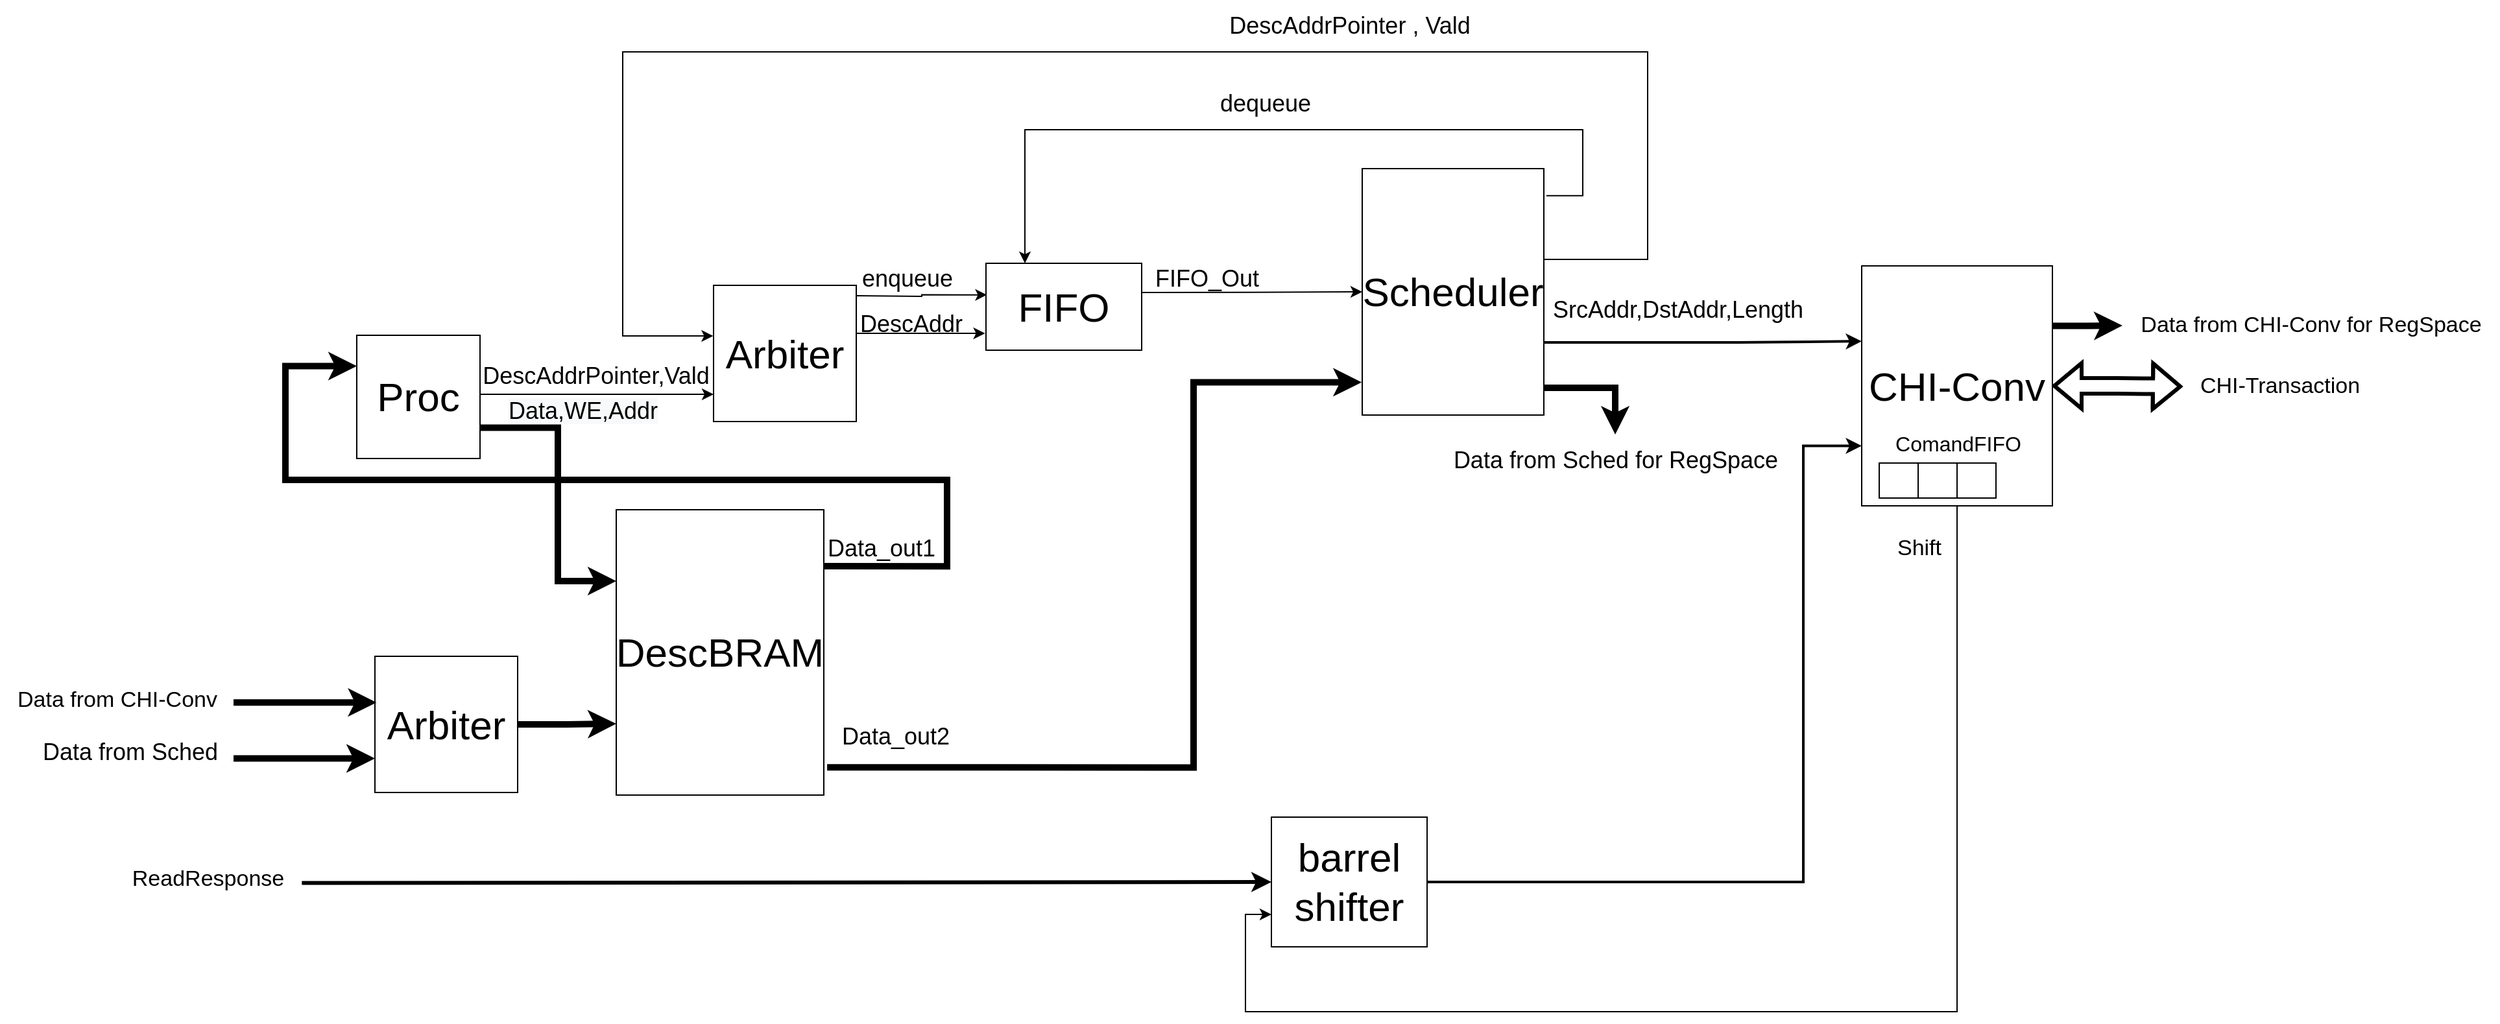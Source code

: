 <mxfile version="20.3.0" type="device"><diagram id="ry3wOKPXWizeex2nkKH3" name="Σελίδα-1"><mxGraphModel dx="2557" dy="2041" grid="1" gridSize="10" guides="1" tooltips="1" connect="1" arrows="1" fold="1" page="1" pageScale="1" pageWidth="827" pageHeight="1169" math="0" shadow="0"><root><mxCell id="0"/><mxCell id="1" parent="0"/><mxCell id="w4vCa72nUayKM2oI4r0T-25" style="edgeStyle=orthogonalEdgeStyle;rounded=0;orthogonalLoop=1;jettySize=auto;html=1;exitX=1;exitY=0.335;exitDx=0;exitDy=0;exitPerimeter=0;fontSize=18;" parent="1" source="w4vCa72nUayKM2oI4r0T-1" target="w4vCa72nUayKM2oI4r0T-2" edge="1"><mxGeometry relative="1" as="geometry"><Array as="points"/><mxPoint x="580" y="160" as="targetPoint"/></mxGeometry></mxCell><mxCell id="w4vCa72nUayKM2oI4r0T-1" value="FIFO" style="rounded=0;whiteSpace=wrap;html=1;fontSize=18;" parent="1" vertex="1"><mxGeometry x="320" y="143" width="120" height="67" as="geometry"/></mxCell><mxCell id="w4vCa72nUayKM2oI4r0T-13" style="edgeStyle=orthogonalEdgeStyle;rounded=0;orthogonalLoop=1;jettySize=auto;html=1;exitX=1;exitY=0.5;exitDx=0;exitDy=0;entryX=-0.003;entryY=0.367;entryDx=0;entryDy=0;entryPerimeter=0;fontSize=18;" parent="1" source="w4vCa72nUayKM2oI4r0T-2" target="w4vCa72nUayKM2oI4r0T-4" edge="1"><mxGeometry relative="1" as="geometry"><Array as="points"><mxPoint x="750" y="140"/><mxPoint x="830" y="140"/><mxPoint x="830" y="-20"/><mxPoint x="40" y="-20"/><mxPoint x="40" y="199"/><mxPoint x="110" y="199"/></Array></mxGeometry></mxCell><mxCell id="w4vCa72nUayKM2oI4r0T-27" style="edgeStyle=orthogonalEdgeStyle;rounded=0;orthogonalLoop=1;jettySize=auto;html=1;exitX=1.014;exitY=0.11;exitDx=0;exitDy=0;entryX=0.25;entryY=0;entryDx=0;entryDy=0;exitPerimeter=0;fontSize=18;" parent="1" source="w4vCa72nUayKM2oI4r0T-2" target="w4vCa72nUayKM2oI4r0T-1" edge="1"><mxGeometry relative="1" as="geometry"><mxPoint x="610" y="181.0" as="sourcePoint"/><mxPoint x="440" y="181" as="targetPoint"/><Array as="points"><mxPoint x="780" y="91"/><mxPoint x="780" y="40"/><mxPoint x="350" y="40"/></Array></mxGeometry></mxCell><mxCell id="w4vCa72nUayKM2oI4r0T-43" style="edgeStyle=orthogonalEdgeStyle;rounded=0;orthogonalLoop=1;jettySize=auto;html=1;exitX=1;exitY=0.75;exitDx=0;exitDy=0;fontSize=18;entryX=0;entryY=0.314;entryDx=0;entryDy=0;entryPerimeter=0;strokeWidth=2;" parent="1" target="Jt4FC6XR3V2Ozk7LUW1B-16" edge="1"><mxGeometry relative="1" as="geometry"><mxPoint x="890.0" y="204.176" as="targetPoint"/><mxPoint x="750.0" y="204" as="sourcePoint"/><Array as="points"><mxPoint x="900" y="204"/><mxPoint x="995" y="203"/></Array></mxGeometry></mxCell><mxCell id="w4vCa72nUayKM2oI4r0T-2" value="Scheduler" style="rounded=0;whiteSpace=wrap;html=1;fontSize=31;" parent="1" vertex="1"><mxGeometry x="610" y="70" width="140" height="190" as="geometry"/></mxCell><mxCell id="w4vCa72nUayKM2oI4r0T-5" style="edgeStyle=orthogonalEdgeStyle;rounded=0;orthogonalLoop=1;jettySize=auto;html=1;exitX=1;exitY=0.5;exitDx=0;exitDy=0;entryX=0.006;entryY=0.363;entryDx=0;entryDy=0;entryPerimeter=0;fontSize=18;" parent="1" target="w4vCa72nUayKM2oI4r0T-1" edge="1"><mxGeometry relative="1" as="geometry"><mxPoint x="220" y="168" as="sourcePoint"/></mxGeometry></mxCell><mxCell id="w4vCa72nUayKM2oI4r0T-7" style="edgeStyle=orthogonalEdgeStyle;rounded=0;orthogonalLoop=1;jettySize=auto;html=1;exitX=0.998;exitY=0.378;exitDx=0;exitDy=0;entryX=-0.006;entryY=0.811;entryDx=0;entryDy=0;entryPerimeter=0;exitPerimeter=0;fontSize=18;" parent="1" source="w4vCa72nUayKM2oI4r0T-4" target="w4vCa72nUayKM2oI4r0T-1" edge="1"><mxGeometry relative="1" as="geometry"><mxPoint x="220" y="196" as="sourcePoint"/><mxPoint x="320.0" y="183.5" as="targetPoint"/><Array as="points"><mxPoint x="220" y="197"/><mxPoint x="319" y="197"/></Array></mxGeometry></mxCell><mxCell id="w4vCa72nUayKM2oI4r0T-32" style="edgeStyle=orthogonalEdgeStyle;rounded=0;orthogonalLoop=1;jettySize=auto;html=1;entryX=0;entryY=0.75;entryDx=0;entryDy=0;strokeWidth=5;fontSize=18;" parent="1" source="w4vCa72nUayKM2oI4r0T-35" target="Jt4FC6XR3V2Ozk7LUW1B-6" edge="1"><mxGeometry relative="1" as="geometry"><mxPoint x="751" y="220" as="sourcePoint"/><Array as="points"><mxPoint x="-280" y="525"/></Array></mxGeometry></mxCell><mxCell id="w4vCa72nUayKM2oI4r0T-4" value="Arbiter" style="rounded=0;whiteSpace=wrap;html=1;fontSize=18;" parent="1" vertex="1"><mxGeometry x="110" y="160" width="110" height="105" as="geometry"/></mxCell><mxCell id="w4vCa72nUayKM2oI4r0T-6" value="DescAddr" style="text;html=1;align=center;verticalAlign=middle;resizable=0;points=[];autosize=1;strokeColor=none;fillColor=none;fontSize=18;" parent="1" vertex="1"><mxGeometry x="212" y="170" width="100" height="40" as="geometry"/></mxCell><mxCell id="w4vCa72nUayKM2oI4r0T-8" value="enqueue" style="text;html=1;align=center;verticalAlign=middle;resizable=0;points=[];autosize=1;strokeColor=none;fillColor=none;fontSize=18;" parent="1" vertex="1"><mxGeometry x="214" y="135" width="90" height="40" as="geometry"/></mxCell><mxCell id="w4vCa72nUayKM2oI4r0T-12" style="edgeStyle=orthogonalEdgeStyle;rounded=0;orthogonalLoop=1;jettySize=auto;html=1;exitX=1;exitY=0.5;exitDx=0;exitDy=0;startArrow=none;fontSize=18;" parent="1" source="w4vCa72nUayKM2oI4r0T-11" edge="1"><mxGeometry relative="1" as="geometry"><mxPoint x="110" y="244" as="targetPoint"/><Array as="points"><mxPoint x="-70" y="244"/></Array><mxPoint x="-33" y="229" as="sourcePoint"/></mxGeometry></mxCell><mxCell id="w4vCa72nUayKM2oI4r0T-37" style="edgeStyle=orthogonalEdgeStyle;rounded=0;orthogonalLoop=1;jettySize=auto;html=1;strokeWidth=5;exitX=1;exitY=0.75;exitDx=0;exitDy=0;fontSize=18;entryX=0;entryY=0.25;entryDx=0;entryDy=0;" parent="1" source="w4vCa72nUayKM2oI4r0T-11" target="w4vCa72nUayKM2oI4r0T-31" edge="1"><mxGeometry relative="1" as="geometry"><mxPoint x="-40" y="280" as="sourcePoint"/><mxPoint x="230" y="376.25" as="targetPoint"/><Array as="points"><mxPoint x="-10" y="270"/><mxPoint x="-10" y="388"/></Array></mxGeometry></mxCell><mxCell id="w4vCa72nUayKM2oI4r0T-11" value="Proc" style="whiteSpace=wrap;html=1;aspect=fixed;fontSize=18;" parent="1" vertex="1"><mxGeometry x="-165" y="198.5" width="95" height="95" as="geometry"/></mxCell><mxCell id="w4vCa72nUayKM2oI4r0T-15" value="DescAddrPointer , Vald" style="text;html=1;align=center;verticalAlign=middle;resizable=0;points=[];autosize=1;strokeColor=none;fillColor=none;fontSize=18;" parent="1" vertex="1"><mxGeometry x="495" y="-60" width="210" height="40" as="geometry"/></mxCell><mxCell id="w4vCa72nUayKM2oI4r0T-26" value="FIFO_Out" style="text;html=1;align=center;verticalAlign=middle;resizable=0;points=[];autosize=1;strokeColor=none;fillColor=none;fontSize=18;" parent="1" vertex="1"><mxGeometry x="440" y="135" width="100" height="40" as="geometry"/></mxCell><mxCell id="w4vCa72nUayKM2oI4r0T-28" value="dequeue" style="text;html=1;align=center;verticalAlign=middle;resizable=0;points=[];autosize=1;strokeColor=none;fillColor=none;fontSize=18;" parent="1" vertex="1"><mxGeometry x="490" width="90" height="40" as="geometry"/></mxCell><mxCell id="w4vCa72nUayKM2oI4r0T-38" style="edgeStyle=orthogonalEdgeStyle;rounded=0;orthogonalLoop=1;jettySize=auto;html=1;exitX=1.016;exitY=0.903;exitDx=0;exitDy=0;strokeWidth=5;fontSize=18;entryX=-0.003;entryY=0.867;entryDx=0;entryDy=0;entryPerimeter=0;exitPerimeter=0;" parent="1" source="w4vCa72nUayKM2oI4r0T-31" target="w4vCa72nUayKM2oI4r0T-2" edge="1"><mxGeometry relative="1" as="geometry"><Array as="points"><mxPoint x="480" y="532"/><mxPoint x="480" y="235"/></Array></mxGeometry></mxCell><mxCell id="w4vCa72nUayKM2oI4r0T-39" style="edgeStyle=orthogonalEdgeStyle;rounded=0;orthogonalLoop=1;jettySize=auto;html=1;entryX=0;entryY=0.25;entryDx=0;entryDy=0;strokeWidth=5;fontSize=18;exitX=1;exitY=0.198;exitDx=0;exitDy=0;exitPerimeter=0;" parent="1" source="w4vCa72nUayKM2oI4r0T-31" target="w4vCa72nUayKM2oI4r0T-11" edge="1"><mxGeometry relative="1" as="geometry"><Array as="points"><mxPoint x="290" y="377"/><mxPoint x="290" y="310"/><mxPoint x="-220" y="310"/><mxPoint x="-220" y="222"/></Array></mxGeometry></mxCell><mxCell id="w4vCa72nUayKM2oI4r0T-31" value="&lt;font style=&quot;font-size: 31px;&quot;&gt;DescBRAM&lt;/font&gt;" style="rounded=0;whiteSpace=wrap;html=1;fontSize=31;" parent="1" vertex="1"><mxGeometry x="35" y="333" width="160" height="220" as="geometry"/></mxCell><mxCell id="w4vCa72nUayKM2oI4r0T-35" value="Data from Sched" style="text;html=1;align=center;verticalAlign=middle;resizable=0;points=[];autosize=1;strokeColor=none;fillColor=none;fontSize=18;" parent="1" vertex="1"><mxGeometry x="-420" y="500" width="160" height="40" as="geometry"/></mxCell><mxCell id="w4vCa72nUayKM2oI4r0T-40" value="Data_out1" style="text;html=1;align=center;verticalAlign=middle;resizable=0;points=[];autosize=1;strokeColor=none;fillColor=none;fontSize=18;" parent="1" vertex="1"><mxGeometry x="184" y="343" width="110" height="40" as="geometry"/></mxCell><mxCell id="w4vCa72nUayKM2oI4r0T-41" value="Data_out2" style="text;html=1;align=center;verticalAlign=middle;resizable=0;points=[];autosize=1;strokeColor=none;fillColor=none;fontSize=18;" parent="1" vertex="1"><mxGeometry x="195" y="488" width="110" height="40" as="geometry"/></mxCell><mxCell id="w4vCa72nUayKM2oI4r0T-42" value="&lt;span style=&quot;color: rgb(0, 0, 0); font-family: Helvetica; font-size: 18px; font-style: normal; font-variant-ligatures: normal; font-variant-caps: normal; font-weight: 400; letter-spacing: normal; orphans: 2; text-align: center; text-indent: 0px; text-transform: none; widows: 2; word-spacing: 0px; -webkit-text-stroke-width: 0px; background-color: rgb(248, 249, 250); text-decoration-thickness: initial; text-decoration-style: initial; text-decoration-color: initial; float: none; display: inline !important;&quot;&gt;Data,WE,Addr&lt;/span&gt;" style="text;whiteSpace=wrap;html=1;fontSize=18;" parent="1" vertex="1"><mxGeometry x="-50" y="240" width="110" height="40" as="geometry"/></mxCell><mxCell id="w4vCa72nUayKM2oI4r0T-44" value="SrcAddr,DstAddr,Length" style="text;html=1;align=center;verticalAlign=middle;resizable=0;points=[];autosize=1;strokeColor=none;fillColor=none;fontSize=18;" parent="1" vertex="1"><mxGeometry x="743" y="159" width="220" height="40" as="geometry"/></mxCell><mxCell id="Jt4FC6XR3V2Ozk7LUW1B-2" value="DescAddrPointer,Vald" style="text;html=1;align=center;verticalAlign=middle;resizable=0;points=[];autosize=1;strokeColor=none;fillColor=none;fontSize=18;" parent="1" vertex="1"><mxGeometry x="-81" y="210" width="200" height="40" as="geometry"/></mxCell><mxCell id="Jt4FC6XR3V2Ozk7LUW1B-9" style="edgeStyle=orthogonalEdgeStyle;rounded=0;orthogonalLoop=1;jettySize=auto;html=1;exitX=1;exitY=0.5;exitDx=0;exitDy=0;entryX=0;entryY=0.75;entryDx=0;entryDy=0;fontSize=18;strokeWidth=5;" parent="1" source="Jt4FC6XR3V2Ozk7LUW1B-6" target="w4vCa72nUayKM2oI4r0T-31" edge="1"><mxGeometry relative="1" as="geometry"/></mxCell><mxCell id="Jt4FC6XR3V2Ozk7LUW1B-6" value="Arbiter" style="rounded=0;whiteSpace=wrap;html=1;fontSize=31;" parent="1" vertex="1"><mxGeometry x="-151" y="446" width="110" height="105" as="geometry"/></mxCell><mxCell id="Jt4FC6XR3V2Ozk7LUW1B-10" value="Proc" style="whiteSpace=wrap;html=1;aspect=fixed;fontSize=18;" parent="1" vertex="1"><mxGeometry x="-165" y="198.5" width="95" height="95" as="geometry"/></mxCell><mxCell id="Jt4FC6XR3V2Ozk7LUW1B-11" value="Arbiter" style="rounded=0;whiteSpace=wrap;html=1;fontSize=18;" parent="1" vertex="1"><mxGeometry x="110" y="160" width="110" height="105" as="geometry"/></mxCell><mxCell id="Jt4FC6XR3V2Ozk7LUW1B-12" value="FIFO" style="rounded=0;whiteSpace=wrap;html=1;fontSize=18;" parent="1" vertex="1"><mxGeometry x="320" y="143" width="120" height="67" as="geometry"/></mxCell><mxCell id="Jt4FC6XR3V2Ozk7LUW1B-13" value="Proc" style="whiteSpace=wrap;html=1;aspect=fixed;fontSize=31;" parent="1" vertex="1"><mxGeometry x="-165" y="198.5" width="95" height="95" as="geometry"/></mxCell><mxCell id="Jt4FC6XR3V2Ozk7LUW1B-14" value="Arbiter" style="rounded=0;whiteSpace=wrap;html=1;fontSize=31;" parent="1" vertex="1"><mxGeometry x="110" y="160" width="110" height="105" as="geometry"/></mxCell><mxCell id="Jt4FC6XR3V2Ozk7LUW1B-15" value="FIFO" style="rounded=0;whiteSpace=wrap;html=1;fontSize=31;" parent="1" vertex="1"><mxGeometry x="320" y="143" width="120" height="67" as="geometry"/></mxCell><mxCell id="Jt4FC6XR3V2Ozk7LUW1B-18" style="edgeStyle=orthogonalEdgeStyle;rounded=0;orthogonalLoop=1;jettySize=auto;html=1;fontSize=31;strokeWidth=5;entryX=0.011;entryY=0.339;entryDx=0;entryDy=0;entryPerimeter=0;" parent="1" source="Jt4FC6XR3V2Ozk7LUW1B-24" target="Jt4FC6XR3V2Ozk7LUW1B-6" edge="1"><mxGeometry relative="1" as="geometry"><mxPoint x="400" y="750" as="targetPoint"/><Array as="points"><mxPoint x="-270" y="482"/><mxPoint x="-270" y="482"/></Array></mxGeometry></mxCell><mxCell id="Jt4FC6XR3V2Ozk7LUW1B-28" style="edgeStyle=orthogonalEdgeStyle;rounded=0;orthogonalLoop=1;jettySize=auto;html=1;exitX=1;exitY=0.25;exitDx=0;exitDy=0;fontSize=17;strokeWidth=5;" parent="1" source="Jt4FC6XR3V2Ozk7LUW1B-16" target="Jt4FC6XR3V2Ozk7LUW1B-26" edge="1"><mxGeometry relative="1" as="geometry"/></mxCell><mxCell id="Jt4FC6XR3V2Ozk7LUW1B-29" style="edgeStyle=orthogonalEdgeStyle;rounded=0;orthogonalLoop=1;jettySize=auto;html=1;exitX=1;exitY=0.5;exitDx=0;exitDy=0;fontSize=13;strokeWidth=3;shape=flexArrow;startArrow=block;" parent="1" source="Jt4FC6XR3V2Ozk7LUW1B-16" target="Jt4FC6XR3V2Ozk7LUW1B-30" edge="1"><mxGeometry relative="1" as="geometry"><mxPoint x="1202.0" y="236.0" as="targetPoint"/><mxPoint x="1142.0" y="238.5" as="sourcePoint"/><Array as="points"/></mxGeometry></mxCell><mxCell id="Jt4FC6XR3V2Ozk7LUW1B-33" style="edgeStyle=orthogonalEdgeStyle;rounded=0;orthogonalLoop=1;jettySize=auto;html=1;exitX=0.5;exitY=1;exitDx=0;exitDy=0;fontSize=17;strokeWidth=1;entryX=0;entryY=0.75;entryDx=0;entryDy=0;" parent="1" source="Jt4FC6XR3V2Ozk7LUW1B-16" target="Jt4FC6XR3V2Ozk7LUW1B-17" edge="1"><mxGeometry relative="1" as="geometry"><mxPoint x="970" y="390" as="targetPoint"/><Array as="points"><mxPoint x="1069" y="720"/><mxPoint x="520" y="720"/><mxPoint x="520" y="645"/></Array></mxGeometry></mxCell><mxCell id="Jt4FC6XR3V2Ozk7LUW1B-16" value="CHI-Conv" style="rounded=0;whiteSpace=wrap;html=1;fontSize=31;" parent="1" vertex="1"><mxGeometry x="995" y="145" width="147" height="185" as="geometry"/></mxCell><mxCell id="Jt4FC6XR3V2Ozk7LUW1B-35" style="edgeStyle=orthogonalEdgeStyle;rounded=0;orthogonalLoop=1;jettySize=auto;html=1;exitX=1;exitY=0.5;exitDx=0;exitDy=0;entryX=0;entryY=0.75;entryDx=0;entryDy=0;fontSize=17;strokeWidth=2;" parent="1" source="Jt4FC6XR3V2Ozk7LUW1B-17" target="Jt4FC6XR3V2Ozk7LUW1B-16" edge="1"><mxGeometry relative="1" as="geometry"><Array as="points"><mxPoint x="950" y="620"/><mxPoint x="950" y="284"/></Array></mxGeometry></mxCell><mxCell id="Jt4FC6XR3V2Ozk7LUW1B-36" style="edgeStyle=orthogonalEdgeStyle;rounded=0;orthogonalLoop=1;jettySize=auto;html=1;exitX=1.019;exitY=0.592;exitDx=0;exitDy=0;fontSize=17;strokeWidth=3;entryX=0;entryY=0.5;entryDx=0;entryDy=0;exitPerimeter=0;" parent="1" source="Jt4FC6XR3V2Ozk7LUW1B-37" target="Jt4FC6XR3V2Ozk7LUW1B-17" edge="1"><mxGeometry relative="1" as="geometry"><mxPoint x="60" y="630" as="sourcePoint"/><Array as="points"><mxPoint x="-207" y="620"/></Array></mxGeometry></mxCell><mxCell id="Jt4FC6XR3V2Ozk7LUW1B-17" value="barrel shifter" style="rounded=0;whiteSpace=wrap;html=1;fontSize=31;" parent="1" vertex="1"><mxGeometry x="540" y="570" width="120" height="100" as="geometry"/></mxCell><mxCell id="Jt4FC6XR3V2Ozk7LUW1B-19" value="" style="rounded=0;whiteSpace=wrap;html=1;fontSize=31;" parent="1" vertex="1"><mxGeometry x="1008.5" y="297" width="30" height="27" as="geometry"/></mxCell><mxCell id="Jt4FC6XR3V2Ozk7LUW1B-20" value="" style="rounded=0;whiteSpace=wrap;html=1;fontSize=31;" parent="1" vertex="1"><mxGeometry x="1038.5" y="297" width="30" height="27" as="geometry"/></mxCell><mxCell id="Jt4FC6XR3V2Ozk7LUW1B-21" value="" style="rounded=0;whiteSpace=wrap;html=1;fontSize=31;" parent="1" vertex="1"><mxGeometry x="1068.5" y="297" width="30" height="27" as="geometry"/></mxCell><mxCell id="Jt4FC6XR3V2Ozk7LUW1B-23" value="&lt;font style=&quot;font-size: 16px;&quot;&gt;ComandFIFO&lt;/font&gt;" style="text;html=1;align=center;verticalAlign=middle;resizable=0;points=[];autosize=1;strokeColor=none;fillColor=none;fontSize=16;" parent="1" vertex="1"><mxGeometry x="1008.5" y="267" width="120" height="30" as="geometry"/></mxCell><mxCell id="Jt4FC6XR3V2Ozk7LUW1B-24" value="&lt;font style=&quot;font-size: 17px;&quot;&gt;Data from CHI-Conv&lt;/font&gt;" style="text;html=1;align=center;verticalAlign=middle;resizable=0;points=[];autosize=1;strokeColor=none;fillColor=none;fontSize=16;" parent="1" vertex="1"><mxGeometry x="-440" y="465" width="180" height="30" as="geometry"/></mxCell><mxCell id="Jt4FC6XR3V2Ozk7LUW1B-25" style="edgeStyle=orthogonalEdgeStyle;rounded=0;orthogonalLoop=1;jettySize=auto;html=1;fontSize=31;strokeWidth=5;" parent="1" source="w4vCa72nUayKM2oI4r0T-2" target="Jt4FC6XR3V2Ozk7LUW1B-27" edge="1"><mxGeometry relative="1" as="geometry"><mxPoint x="760" y="238.745" as="sourcePoint"/><mxPoint x="820" y="239" as="targetPoint"/><Array as="points"><mxPoint x="805" y="239"/></Array></mxGeometry></mxCell><mxCell id="Jt4FC6XR3V2Ozk7LUW1B-26" value="&lt;font style=&quot;font-size: 17px;&quot;&gt;Data from CHI-Conv for RegSpace&lt;/font&gt;" style="text;html=1;align=center;verticalAlign=middle;resizable=0;points=[];autosize=1;strokeColor=none;fillColor=none;fontSize=16;" parent="1" vertex="1"><mxGeometry x="1196" y="176" width="290" height="30" as="geometry"/></mxCell><mxCell id="Jt4FC6XR3V2Ozk7LUW1B-27" value="Data from Sched for RegSpace" style="text;html=1;align=center;verticalAlign=middle;resizable=0;points=[];autosize=1;strokeColor=none;fillColor=none;fontSize=18;" parent="1" vertex="1"><mxGeometry x="670" y="275" width="270" height="40" as="geometry"/></mxCell><mxCell id="Jt4FC6XR3V2Ozk7LUW1B-30" value="CHI-Transaction" style="text;html=1;align=center;verticalAlign=middle;resizable=0;points=[];autosize=1;strokeColor=none;fillColor=none;fontSize=17;" parent="1" vertex="1"><mxGeometry x="1242" y="223" width="150" height="30" as="geometry"/></mxCell><mxCell id="Jt4FC6XR3V2Ozk7LUW1B-34" value="Shift" style="text;html=1;align=center;verticalAlign=middle;resizable=0;points=[];autosize=1;strokeColor=none;fillColor=none;fontSize=17;" parent="1" vertex="1"><mxGeometry x="1008.5" y="348" width="60" height="30" as="geometry"/></mxCell><mxCell id="Jt4FC6XR3V2Ozk7LUW1B-37" value="ReadResponse" style="text;html=1;align=center;verticalAlign=middle;resizable=0;points=[];autosize=1;strokeColor=none;fillColor=none;fontSize=17;" parent="1" vertex="1"><mxGeometry x="-350" y="603" width="140" height="30" as="geometry"/></mxCell></root></mxGraphModel></diagram></mxfile>